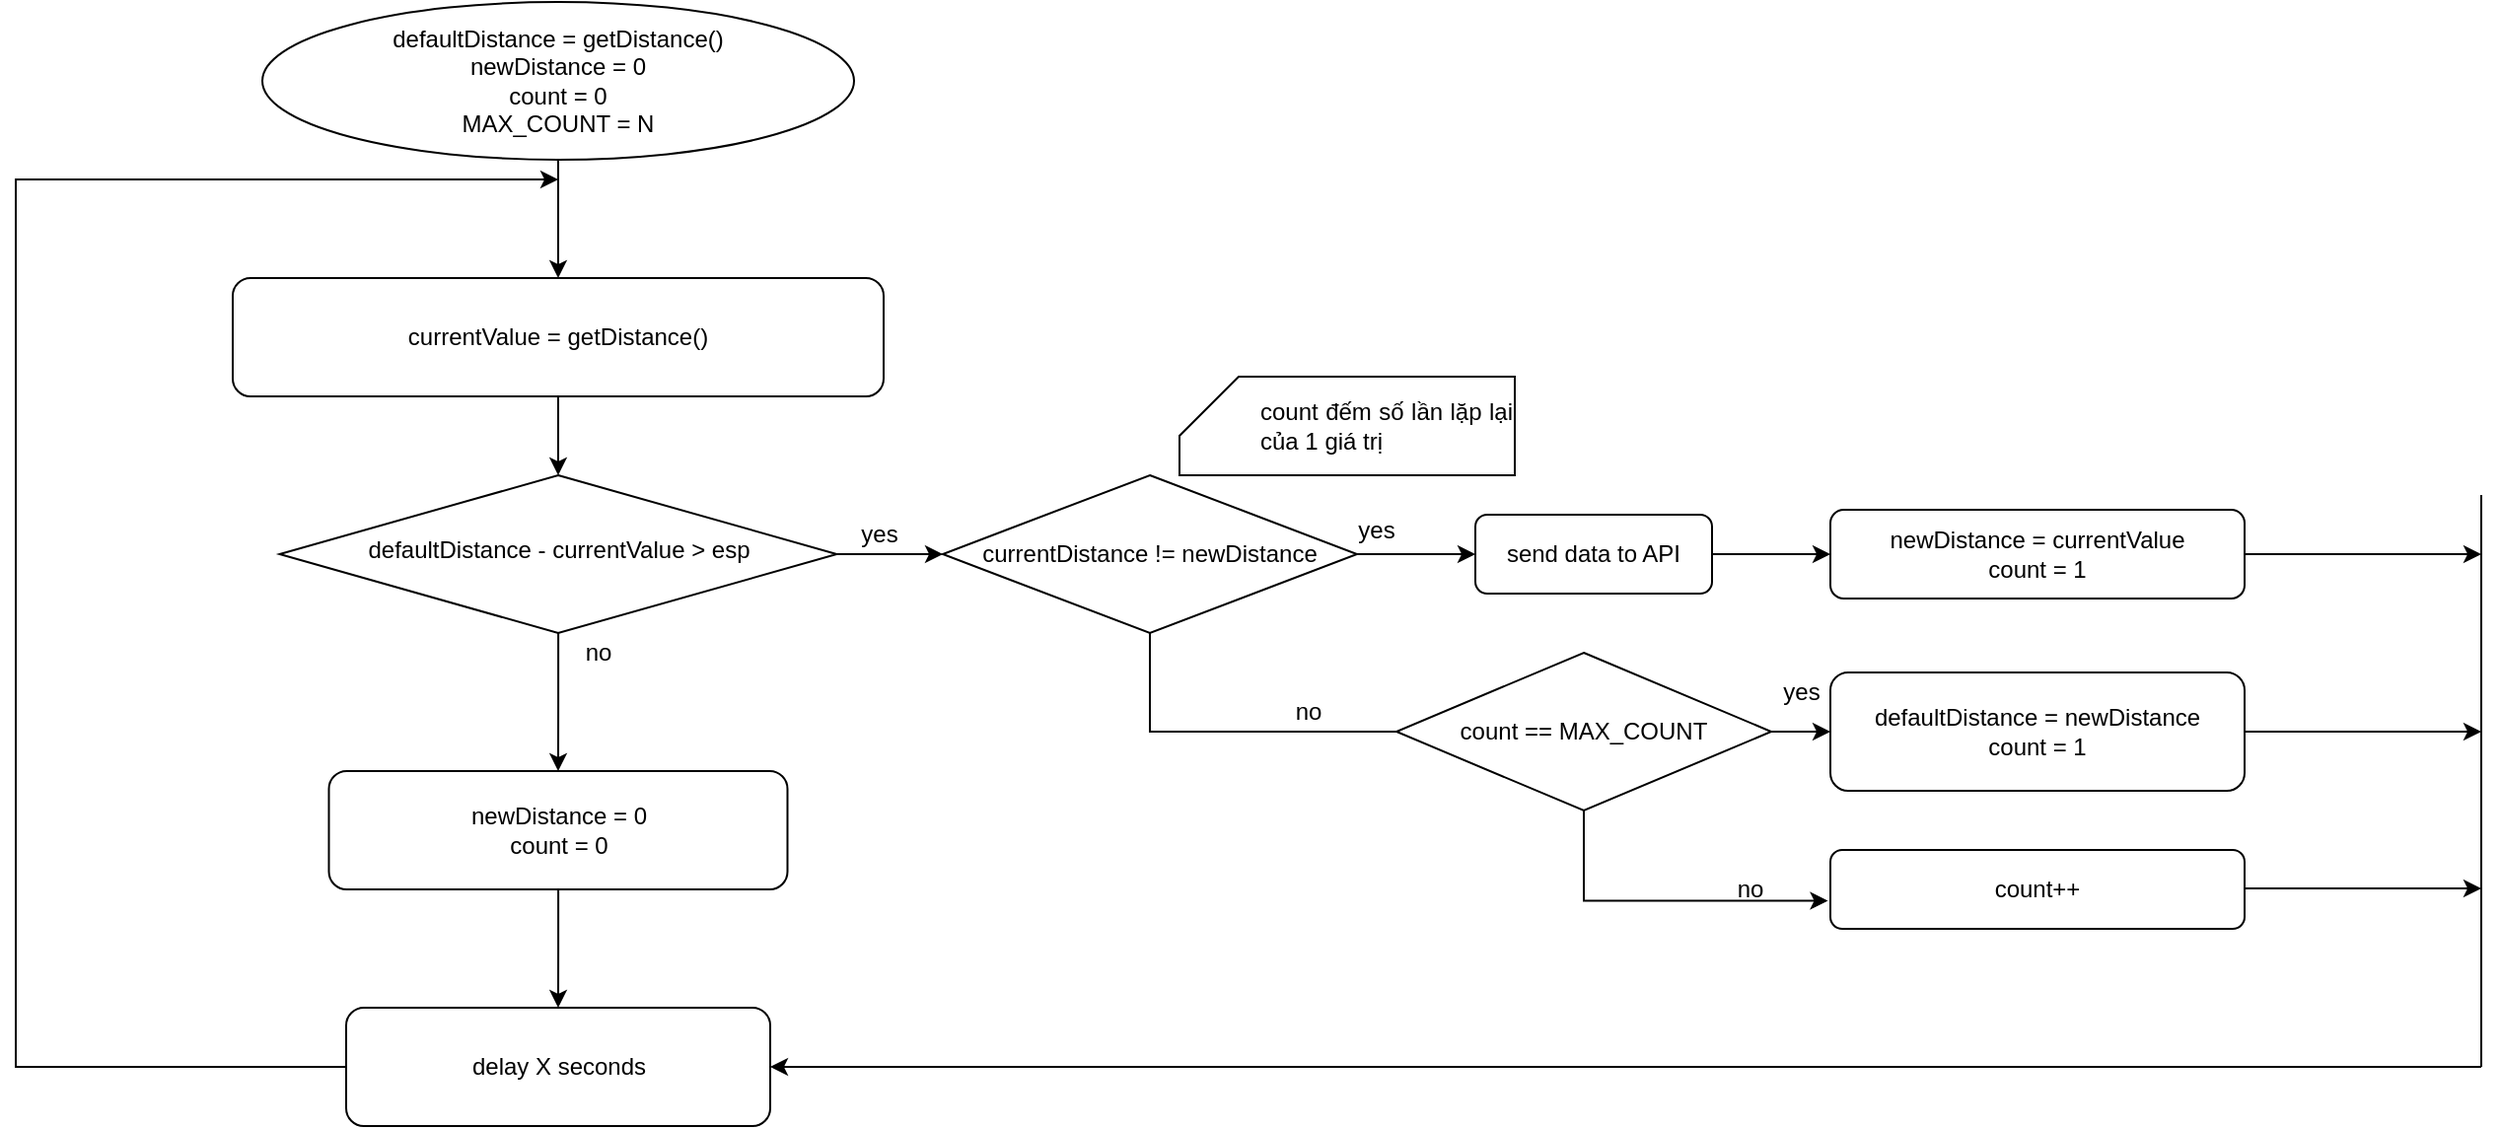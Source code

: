 <mxfile version="12.5.5" type="device"><diagram id="1a54NyxONBwSwn3kZGRn" name="V1"><mxGraphModel dx="868" dy="440" grid="1" gridSize="10" guides="1" tooltips="1" connect="1" arrows="1" fold="1" page="1" pageScale="1" pageWidth="827" pageHeight="1169" math="0" shadow="0"><root><mxCell id="gpA5IEF8K9Bg45kxVVTt-0"/><mxCell id="gpA5IEF8K9Bg45kxVVTt-1" parent="gpA5IEF8K9Bg45kxVVTt-0"/><mxCell id="OjgKbKCY6Eit2P9-CQ1M-0" style="edgeStyle=orthogonalEdgeStyle;rounded=0;orthogonalLoop=1;jettySize=auto;html=1;entryX=0.5;entryY=0;entryDx=0;entryDy=0;" edge="1" parent="gpA5IEF8K9Bg45kxVVTt-1" source="OjgKbKCY6Eit2P9-CQ1M-1" target="OjgKbKCY6Eit2P9-CQ1M-4"><mxGeometry relative="1" as="geometry"/></mxCell><mxCell id="OjgKbKCY6Eit2P9-CQ1M-1" value="currentValue = getDistance()" style="rounded=1;whiteSpace=wrap;html=1;fontSize=12;glass=0;strokeWidth=1;shadow=0;" vertex="1" parent="gpA5IEF8K9Bg45kxVVTt-1"><mxGeometry x="460" y="350" width="330" height="60" as="geometry"/></mxCell><mxCell id="OjgKbKCY6Eit2P9-CQ1M-2" style="edgeStyle=orthogonalEdgeStyle;rounded=0;orthogonalLoop=1;jettySize=auto;html=1;entryX=0;entryY=0.5;entryDx=0;entryDy=0;" edge="1" parent="gpA5IEF8K9Bg45kxVVTt-1" source="OjgKbKCY6Eit2P9-CQ1M-4" target="OjgKbKCY6Eit2P9-CQ1M-12"><mxGeometry relative="1" as="geometry"/></mxCell><mxCell id="OjgKbKCY6Eit2P9-CQ1M-3" style="edgeStyle=orthogonalEdgeStyle;rounded=0;orthogonalLoop=1;jettySize=auto;html=1;entryX=0.5;entryY=0;entryDx=0;entryDy=0;" edge="1" parent="gpA5IEF8K9Bg45kxVVTt-1" source="OjgKbKCY6Eit2P9-CQ1M-4" target="OjgKbKCY6Eit2P9-CQ1M-32"><mxGeometry relative="1" as="geometry"/></mxCell><mxCell id="OjgKbKCY6Eit2P9-CQ1M-4" value="defaultDistance - currentValue &amp;gt; esp" style="rhombus;whiteSpace=wrap;html=1;shadow=0;fontFamily=Helvetica;fontSize=12;align=center;strokeWidth=1;spacing=6;spacingTop=-4;" vertex="1" parent="gpA5IEF8K9Bg45kxVVTt-1"><mxGeometry x="483.75" y="450" width="282.5" height="80" as="geometry"/></mxCell><mxCell id="OjgKbKCY6Eit2P9-CQ1M-5" style="edgeStyle=orthogonalEdgeStyle;rounded=0;orthogonalLoop=1;jettySize=auto;html=1;entryX=0;entryY=0.5;entryDx=0;entryDy=0;" edge="1" parent="gpA5IEF8K9Bg45kxVVTt-1" source="OjgKbKCY6Eit2P9-CQ1M-6" target="OjgKbKCY6Eit2P9-CQ1M-9"><mxGeometry relative="1" as="geometry"/></mxCell><mxCell id="OjgKbKCY6Eit2P9-CQ1M-6" value="send data to API" style="rounded=1;whiteSpace=wrap;html=1;fontSize=12;glass=0;strokeWidth=1;shadow=0;" vertex="1" parent="gpA5IEF8K9Bg45kxVVTt-1"><mxGeometry x="1090" y="470" width="120" height="40" as="geometry"/></mxCell><mxCell id="OjgKbKCY6Eit2P9-CQ1M-7" style="edgeStyle=orthogonalEdgeStyle;rounded=0;orthogonalLoop=1;jettySize=auto;html=1;entryX=0.5;entryY=0;entryDx=0;entryDy=0;" edge="1" parent="gpA5IEF8K9Bg45kxVVTt-1" source="OjgKbKCY6Eit2P9-CQ1M-8" target="OjgKbKCY6Eit2P9-CQ1M-1"><mxGeometry relative="1" as="geometry"/></mxCell><mxCell id="OjgKbKCY6Eit2P9-CQ1M-8" value="&lt;span style=&quot;white-space: normal&quot;&gt;defaultDistance = getDistance()&lt;br&gt;newDistance = 0&lt;br&gt;count = 0&lt;br&gt;MAX_COUNT = N&lt;br&gt;&lt;/span&gt;" style="ellipse;whiteSpace=wrap;html=1;" vertex="1" parent="gpA5IEF8K9Bg45kxVVTt-1"><mxGeometry x="475" y="210" width="300" height="80" as="geometry"/></mxCell><mxCell id="OjgKbKCY6Eit2P9-CQ1M-9" value="newDistance = currentValue&lt;br&gt;count = 1" style="rounded=1;whiteSpace=wrap;html=1;" vertex="1" parent="gpA5IEF8K9Bg45kxVVTt-1"><mxGeometry x="1270" y="467.5" width="210" height="45" as="geometry"/></mxCell><mxCell id="OjgKbKCY6Eit2P9-CQ1M-10" style="edgeStyle=orthogonalEdgeStyle;rounded=0;orthogonalLoop=1;jettySize=auto;html=1;entryX=0;entryY=0.5;entryDx=0;entryDy=0;" edge="1" parent="gpA5IEF8K9Bg45kxVVTt-1" source="OjgKbKCY6Eit2P9-CQ1M-12" target="OjgKbKCY6Eit2P9-CQ1M-6"><mxGeometry relative="1" as="geometry"/></mxCell><mxCell id="OjgKbKCY6Eit2P9-CQ1M-11" style="edgeStyle=orthogonalEdgeStyle;rounded=0;orthogonalLoop=1;jettySize=auto;html=1;exitX=0.5;exitY=1;exitDx=0;exitDy=0;" edge="1" parent="gpA5IEF8K9Bg45kxVVTt-1" source="OjgKbKCY6Eit2P9-CQ1M-12"><mxGeometry relative="1" as="geometry"><mxPoint x="1090" y="580" as="targetPoint"/><Array as="points"><mxPoint x="925" y="580"/></Array></mxGeometry></mxCell><mxCell id="OjgKbKCY6Eit2P9-CQ1M-12" value="currentDistance != newDistance" style="rhombus;whiteSpace=wrap;html=1;" vertex="1" parent="gpA5IEF8K9Bg45kxVVTt-1"><mxGeometry x="820" y="450" width="210" height="80" as="geometry"/></mxCell><mxCell id="OjgKbKCY6Eit2P9-CQ1M-13" value="yes" style="text;html=1;strokeColor=none;fillColor=none;align=center;verticalAlign=middle;whiteSpace=wrap;rounded=0;" vertex="1" parent="gpA5IEF8K9Bg45kxVVTt-1"><mxGeometry x="767.5" y="470" width="40" height="20" as="geometry"/></mxCell><mxCell id="OjgKbKCY6Eit2P9-CQ1M-14" value="yes" style="text;html=1;strokeColor=none;fillColor=none;align=center;verticalAlign=middle;whiteSpace=wrap;rounded=0;" vertex="1" parent="gpA5IEF8K9Bg45kxVVTt-1"><mxGeometry x="1020" y="468" width="40" height="20" as="geometry"/></mxCell><mxCell id="OjgKbKCY6Eit2P9-CQ1M-15" value="no" style="text;html=1;align=center;verticalAlign=middle;resizable=0;points=[];autosize=1;" vertex="1" parent="gpA5IEF8K9Bg45kxVVTt-1"><mxGeometry x="990" y="560" width="30" height="20" as="geometry"/></mxCell><mxCell id="OjgKbKCY6Eit2P9-CQ1M-16" style="edgeStyle=orthogonalEdgeStyle;rounded=0;orthogonalLoop=1;jettySize=auto;html=1;entryX=0;entryY=0.5;entryDx=0;entryDy=0;" edge="1" parent="gpA5IEF8K9Bg45kxVVTt-1" source="OjgKbKCY6Eit2P9-CQ1M-18" target="OjgKbKCY6Eit2P9-CQ1M-19"><mxGeometry relative="1" as="geometry"/></mxCell><mxCell id="OjgKbKCY6Eit2P9-CQ1M-17" style="edgeStyle=orthogonalEdgeStyle;rounded=0;orthogonalLoop=1;jettySize=auto;html=1;entryX=-0.006;entryY=0.644;entryDx=0;entryDy=0;entryPerimeter=0;" edge="1" parent="gpA5IEF8K9Bg45kxVVTt-1" source="OjgKbKCY6Eit2P9-CQ1M-18" target="OjgKbKCY6Eit2P9-CQ1M-21"><mxGeometry relative="1" as="geometry"><mxPoint x="1230" y="690" as="targetPoint"/><Array as="points"><mxPoint x="1145" y="666"/></Array></mxGeometry></mxCell><mxCell id="OjgKbKCY6Eit2P9-CQ1M-18" value="count == MAX_COUNT" style="rhombus;whiteSpace=wrap;html=1;" vertex="1" parent="gpA5IEF8K9Bg45kxVVTt-1"><mxGeometry x="1050" y="540" width="190" height="80" as="geometry"/></mxCell><mxCell id="OjgKbKCY6Eit2P9-CQ1M-19" value="defaultDistance = newDistance&lt;br&gt;count = 1" style="rounded=1;whiteSpace=wrap;html=1;" vertex="1" parent="gpA5IEF8K9Bg45kxVVTt-1"><mxGeometry x="1270" y="550" width="210" height="60" as="geometry"/></mxCell><mxCell id="OjgKbKCY6Eit2P9-CQ1M-20" value="yes" style="text;html=1;align=center;verticalAlign=middle;resizable=0;points=[];autosize=1;" vertex="1" parent="gpA5IEF8K9Bg45kxVVTt-1"><mxGeometry x="1240" y="550" width="30" height="20" as="geometry"/></mxCell><mxCell id="OjgKbKCY6Eit2P9-CQ1M-21" value="count++" style="rounded=1;whiteSpace=wrap;html=1;" vertex="1" parent="gpA5IEF8K9Bg45kxVVTt-1"><mxGeometry x="1270" y="640" width="210" height="40" as="geometry"/></mxCell><mxCell id="OjgKbKCY6Eit2P9-CQ1M-22" value="no&lt;br&gt;" style="text;html=1;align=center;verticalAlign=middle;resizable=0;points=[];autosize=1;" vertex="1" parent="gpA5IEF8K9Bg45kxVVTt-1"><mxGeometry x="1214" y="650" width="30" height="20" as="geometry"/></mxCell><mxCell id="OjgKbKCY6Eit2P9-CQ1M-23" value="&lt;blockquote style=&quot;margin: 0 0 0 40px ; border: none ; padding: 0px&quot;&gt;&lt;div style=&quot;text-align: justify&quot;&gt;&lt;span&gt;count đếm số lần lặp lại của 1 giá trị&lt;/span&gt;&lt;/div&gt;&lt;/blockquote&gt;" style="shape=card;whiteSpace=wrap;html=1;align=center;" vertex="1" parent="gpA5IEF8K9Bg45kxVVTt-1"><mxGeometry x="940" y="400" width="170" height="50" as="geometry"/></mxCell><mxCell id="OjgKbKCY6Eit2P9-CQ1M-24" style="edgeStyle=orthogonalEdgeStyle;rounded=0;orthogonalLoop=1;jettySize=auto;html=1;" edge="1" parent="gpA5IEF8K9Bg45kxVVTt-1" source="OjgKbKCY6Eit2P9-CQ1M-25"><mxGeometry relative="1" as="geometry"><mxPoint x="625" y="300" as="targetPoint"/><Array as="points"><mxPoint x="350" y="750"/><mxPoint x="350" y="300"/></Array></mxGeometry></mxCell><mxCell id="OjgKbKCY6Eit2P9-CQ1M-25" value="delay X seconds" style="rounded=1;whiteSpace=wrap;html=1;" vertex="1" parent="gpA5IEF8K9Bg45kxVVTt-1"><mxGeometry x="517.5" y="720" width="215" height="60" as="geometry"/></mxCell><mxCell id="OjgKbKCY6Eit2P9-CQ1M-26" value="" style="endArrow=classic;html=1;entryX=1;entryY=0.5;entryDx=0;entryDy=0;" edge="1" parent="gpA5IEF8K9Bg45kxVVTt-1" target="OjgKbKCY6Eit2P9-CQ1M-25"><mxGeometry width="50" height="50" relative="1" as="geometry"><mxPoint x="1600" y="750" as="sourcePoint"/><mxPoint x="1600" y="778" as="targetPoint"/></mxGeometry></mxCell><mxCell id="OjgKbKCY6Eit2P9-CQ1M-27" value="" style="endArrow=none;html=1;" edge="1" parent="gpA5IEF8K9Bg45kxVVTt-1"><mxGeometry width="50" height="50" relative="1" as="geometry"><mxPoint x="1600" y="460" as="sourcePoint"/><mxPoint x="1600" y="750" as="targetPoint"/></mxGeometry></mxCell><mxCell id="OjgKbKCY6Eit2P9-CQ1M-28" value="" style="endArrow=classic;html=1;exitX=1;exitY=0.5;exitDx=0;exitDy=0;" edge="1" parent="gpA5IEF8K9Bg45kxVVTt-1" source="OjgKbKCY6Eit2P9-CQ1M-9"><mxGeometry width="50" height="50" relative="1" as="geometry"><mxPoint x="860" y="850" as="sourcePoint"/><mxPoint x="1600" y="490" as="targetPoint"/></mxGeometry></mxCell><mxCell id="OjgKbKCY6Eit2P9-CQ1M-29" value="" style="endArrow=classic;html=1;exitX=1;exitY=0.5;exitDx=0;exitDy=0;" edge="1" parent="gpA5IEF8K9Bg45kxVVTt-1"><mxGeometry width="50" height="50" relative="1" as="geometry"><mxPoint x="1480" y="580" as="sourcePoint"/><mxPoint x="1600" y="580" as="targetPoint"/></mxGeometry></mxCell><mxCell id="OjgKbKCY6Eit2P9-CQ1M-30" value="" style="endArrow=classic;html=1;exitX=1;exitY=0.5;exitDx=0;exitDy=0;" edge="1" parent="gpA5IEF8K9Bg45kxVVTt-1"><mxGeometry width="50" height="50" relative="1" as="geometry"><mxPoint x="1480" y="659.5" as="sourcePoint"/><mxPoint x="1600" y="659.5" as="targetPoint"/></mxGeometry></mxCell><mxCell id="OjgKbKCY6Eit2P9-CQ1M-31" style="edgeStyle=orthogonalEdgeStyle;rounded=0;orthogonalLoop=1;jettySize=auto;html=1;" edge="1" parent="gpA5IEF8K9Bg45kxVVTt-1" source="OjgKbKCY6Eit2P9-CQ1M-32" target="OjgKbKCY6Eit2P9-CQ1M-25"><mxGeometry relative="1" as="geometry"/></mxCell><mxCell id="OjgKbKCY6Eit2P9-CQ1M-32" value="newDistance = 0&lt;br&gt;count = 0" style="rounded=1;whiteSpace=wrap;html=1;" vertex="1" parent="gpA5IEF8K9Bg45kxVVTt-1"><mxGeometry x="508.75" y="600" width="232.5" height="60" as="geometry"/></mxCell><mxCell id="OjgKbKCY6Eit2P9-CQ1M-33" value="no&lt;br&gt;" style="text;html=1;align=center;verticalAlign=middle;resizable=0;points=[];autosize=1;" vertex="1" parent="gpA5IEF8K9Bg45kxVVTt-1"><mxGeometry x="630" y="530" width="30" height="20" as="geometry"/></mxCell></root></mxGraphModel></diagram></mxfile>